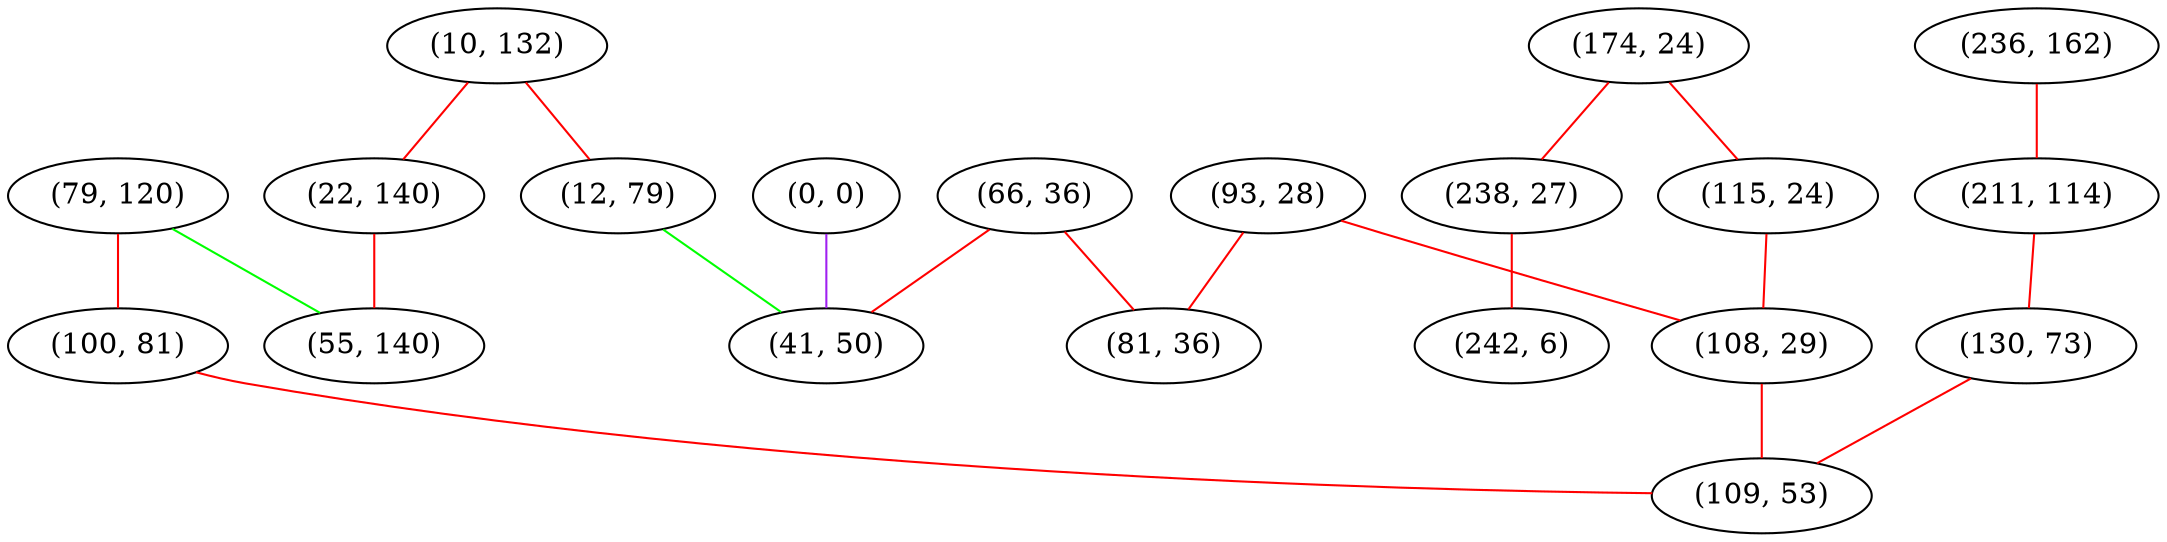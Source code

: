 graph "" {
"(93, 28)";
"(236, 162)";
"(211, 114)";
"(174, 24)";
"(79, 120)";
"(10, 132)";
"(130, 73)";
"(22, 140)";
"(238, 27)";
"(100, 81)";
"(12, 79)";
"(0, 0)";
"(66, 36)";
"(115, 24)";
"(41, 50)";
"(242, 6)";
"(108, 29)";
"(55, 140)";
"(109, 53)";
"(81, 36)";
"(93, 28)" -- "(108, 29)"  [color=red, key=0, weight=1];
"(93, 28)" -- "(81, 36)"  [color=red, key=0, weight=1];
"(236, 162)" -- "(211, 114)"  [color=red, key=0, weight=1];
"(211, 114)" -- "(130, 73)"  [color=red, key=0, weight=1];
"(174, 24)" -- "(115, 24)"  [color=red, key=0, weight=1];
"(174, 24)" -- "(238, 27)"  [color=red, key=0, weight=1];
"(79, 120)" -- "(55, 140)"  [color=green, key=0, weight=2];
"(79, 120)" -- "(100, 81)"  [color=red, key=0, weight=1];
"(10, 132)" -- "(22, 140)"  [color=red, key=0, weight=1];
"(10, 132)" -- "(12, 79)"  [color=red, key=0, weight=1];
"(130, 73)" -- "(109, 53)"  [color=red, key=0, weight=1];
"(22, 140)" -- "(55, 140)"  [color=red, key=0, weight=1];
"(238, 27)" -- "(242, 6)"  [color=red, key=0, weight=1];
"(100, 81)" -- "(109, 53)"  [color=red, key=0, weight=1];
"(12, 79)" -- "(41, 50)"  [color=green, key=0, weight=2];
"(0, 0)" -- "(41, 50)"  [color=purple, key=0, weight=4];
"(66, 36)" -- "(41, 50)"  [color=red, key=0, weight=1];
"(66, 36)" -- "(81, 36)"  [color=red, key=0, weight=1];
"(115, 24)" -- "(108, 29)"  [color=red, key=0, weight=1];
"(108, 29)" -- "(109, 53)"  [color=red, key=0, weight=1];
}
